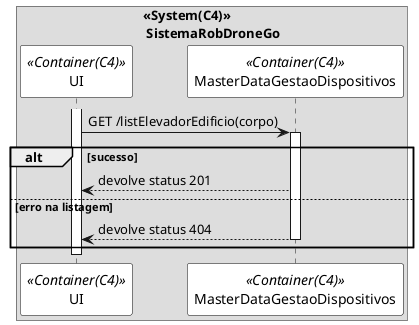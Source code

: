 @startuml vp2

skinparam sequence {
ParticipantBorderColor black
ParticipantBackgroundColor white
}

box "<<System(C4)>>\n SistemaRobDroneGo"
participant UI as ui <<Container(C4)>>
participant MasterDataGestaoDispositivos as mdl <<Container(C4)>>
activate ui
ui -> mdl: GET /listElevadorEdificio(corpo)
activate mdl
alt sucesso
mdl --> ui: devolve status 201
else erro na listagem
mdl --> ui: devolve status 404
deactivate mdl
end 
deactivate ui

end box

@enduml